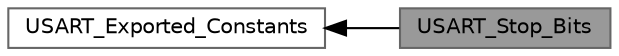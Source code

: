 digraph "USART_Stop_Bits"
{
 // LATEX_PDF_SIZE
  bgcolor="transparent";
  edge [fontname=Helvetica,fontsize=10,labelfontname=Helvetica,labelfontsize=10];
  node [fontname=Helvetica,fontsize=10,shape=box,height=0.2,width=0.4];
  rankdir=LR;
  Node2 [id="Node000002",label="USART_Exported_Constants",height=0.2,width=0.4,color="grey40", fillcolor="white", style="filled",URL="$group___u_s_a_r_t___exported___constants.html",tooltip=" "];
  Node1 [id="Node000001",label="USART_Stop_Bits",height=0.2,width=0.4,color="gray40", fillcolor="grey60", style="filled", fontcolor="black",tooltip=" "];
  Node2->Node1 [shape=plaintext, dir="back", style="solid"];
}
